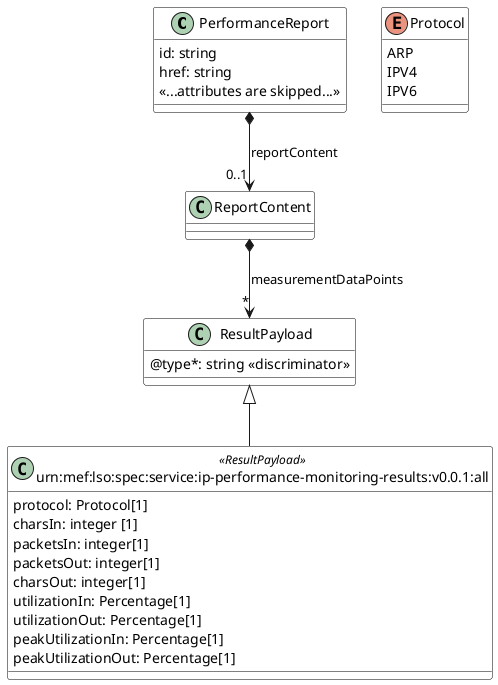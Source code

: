 @startuml
skinparam {
    ClassBackgroundColor White
    ClassBorderColor Black
    ClassBorderColor<<ServiceSpecification>> FireBrick
}
set namespaceSeparator none

class PerformanceReport{

    id: string 
    href: string 
    <<...attributes are skipped...>>
}

class ReportContent {

}

enum Protocol {
    ARP 
    IPV4 
    IPV6
    }
    
PerformanceReport *-->"0..1" ReportContent: reportContent

class ResultPayload {
    @type*: string <<discriminator>>
}

class urn:mef:lso:spec:service:ip-performance-monitoring-results:v0.0.1:all <<ResultPayload>> {
    protocol: Protocol[1]
    charsIn: integer [1]
    packetsIn: integer[1]
    packetsOut: integer[1]
    charsOut: integer[1]
    utilizationIn: Percentage[1]
    utilizationOut: Percentage[1]
    peakUtilizationIn: Percentage[1]
    peakUtilizationOut: Percentage[1]
}
ReportContent *-->"*" ResultPayload: measurementDataPoints
ResultPayload <|-- "urn:mef:lso:spec:service:ip-performance-monitoring-results:v0.0.1:all"


@enduml